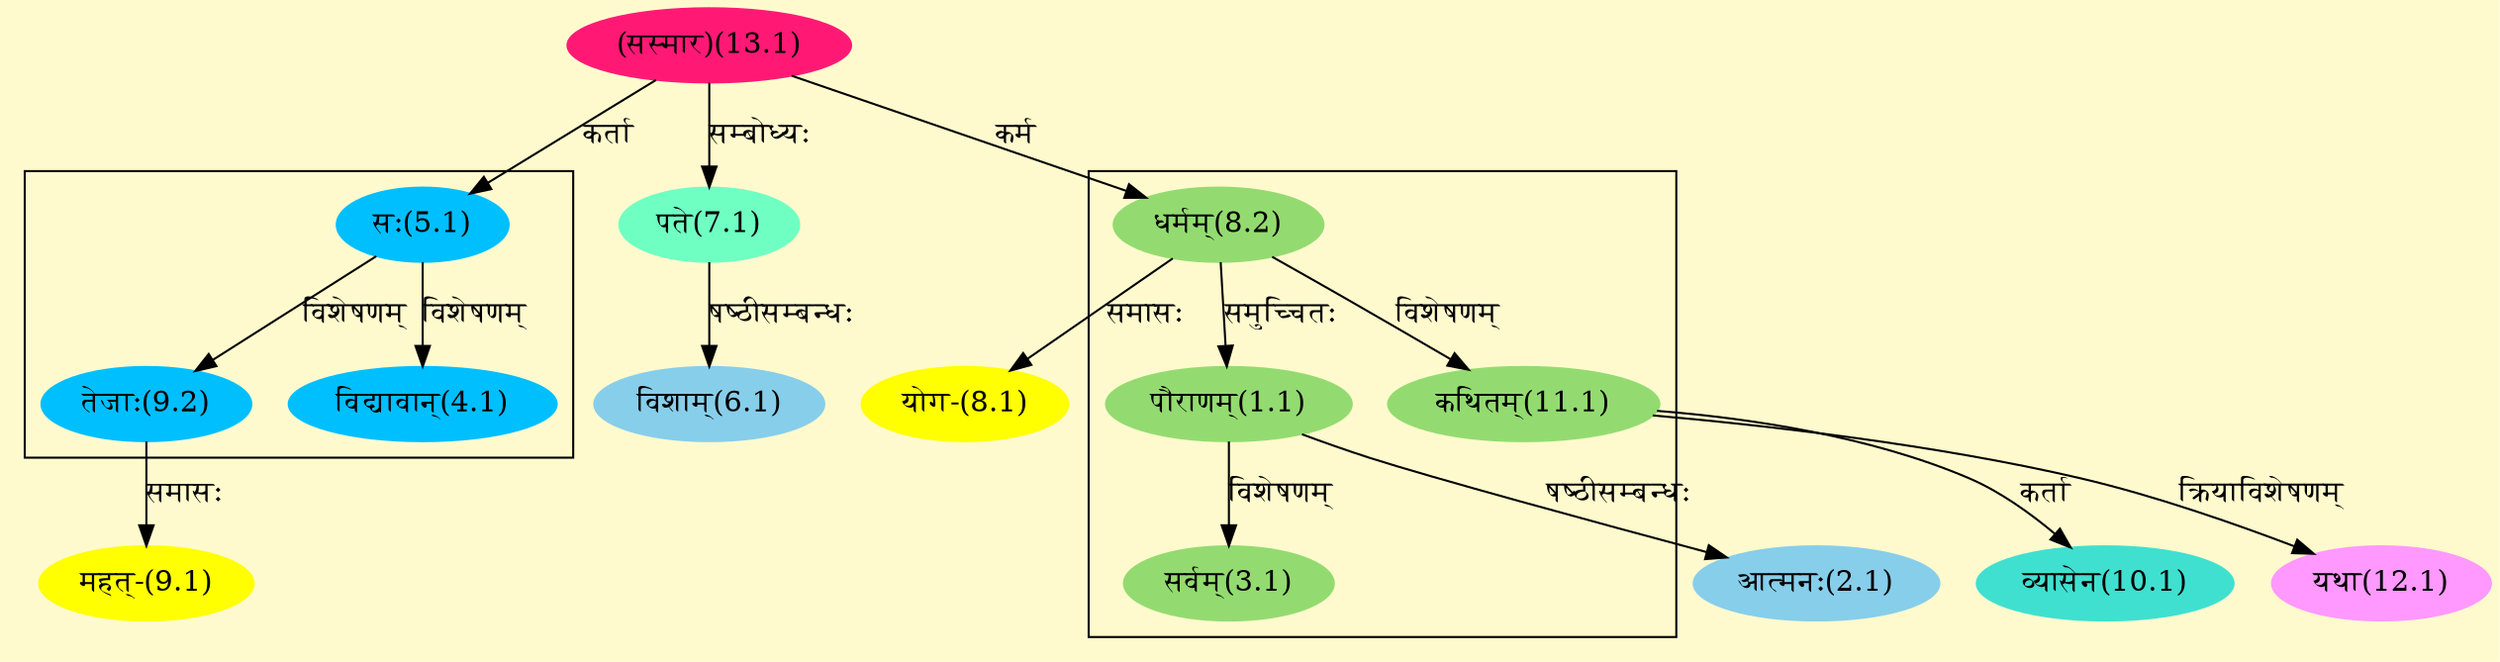 digraph G{
rankdir=BT;
 compound=true;
 bgcolor="lemonchiffon1";

subgraph cluster_1{
Node1_1 [style=filled, color="#93DB70" label = "पौराणम्(1.1)"]
Node8_2 [style=filled, color="#93DB70" label = "धर्मम्(8.2)"]
Node3_1 [style=filled, color="#93DB70" label = "सर्वम्(3.1)"]
Node11_1 [style=filled, color="#93DB70" label = "कथितम्(11.1)"]

}

subgraph cluster_2{
Node4_1 [style=filled, color="#00BFFF" label = "विद्यावान्(4.1)"]
Node5_1 [style=filled, color="#00BFFF" label = "सः(5.1)"]
Node9_2 [style=filled, color="#00BFFF" label = "तेजाः(9.2)"]

}
Node2_1 [style=filled, color="#87CEEB" label = "आत्मनः(2.1)"]
Node1_1 [style=filled, color="#93DB70" label = "पौराणम्(1.1)"]
Node5_1 [style=filled, color="#00BFFF" label = "सः(5.1)"]
Node13_1 [style=filled, color="#FF1975" label = "(सस्मार)(13.1)"]
Node6_1 [style=filled, color="#87CEEB" label = "विशाम्(6.1)"]
Node7_1 [style=filled, color="#6FFFC3" label = "पते(7.1)"]
Node8_1 [style=filled, color="#FFFF00" label = "योग-(8.1)"]
Node8_2 [style=filled, color="#93DB70" label = "धर्मम्(8.2)"]
Node9_1 [style=filled, color="#FFFF00" label = "महत्-(9.1)"]
Node9_2 [style=filled, color="#00BFFF" label = "तेजाः(9.2)"]
Node10_1 [style=filled, color="#40E0D0" label = "व्यासेन(10.1)"]
Node11_1 [style=filled, color="#93DB70" label = "कथितम्(11.1)"]
Node12_1 [style=filled, color="#FF99FF" label = "यथा(12.1)"]
/* Start of Relations section */

Node1_1 -> Node8_2 [  label="समुच्चितः"  dir="back" ]
Node2_1 -> Node1_1 [  label="षष्ठीसम्बन्धः"  dir="back" ]
Node3_1 -> Node1_1 [  label="विशेषणम्"  dir="back" ]
Node4_1 -> Node5_1 [  label="विशेषणम्"  dir="back" ]
Node5_1 -> Node13_1 [  label="कर्ता"  dir="back" ]
Node6_1 -> Node7_1 [  label="षष्ठीसम्बन्धः"  dir="back" ]
Node7_1 -> Node13_1 [  label="सम्बोध्यः"  dir="back" ]
Node8_1 -> Node8_2 [  label="समासः"  dir="back" ]
Node8_2 -> Node13_1 [  label="कर्म"  dir="back" ]
Node9_1 -> Node9_2 [  label="समासः"  dir="back" ]
Node9_2 -> Node5_1 [  label="विशेषणम्"  dir="back" ]
Node10_1 -> Node11_1 [  label="कर्ता"  dir="back" ]
Node11_1 -> Node8_2 [  label="विशेषणम्"  dir="back" ]
Node12_1 -> Node11_1 [  label="क्रियाविशेषणम्"  dir="back" ]
}
